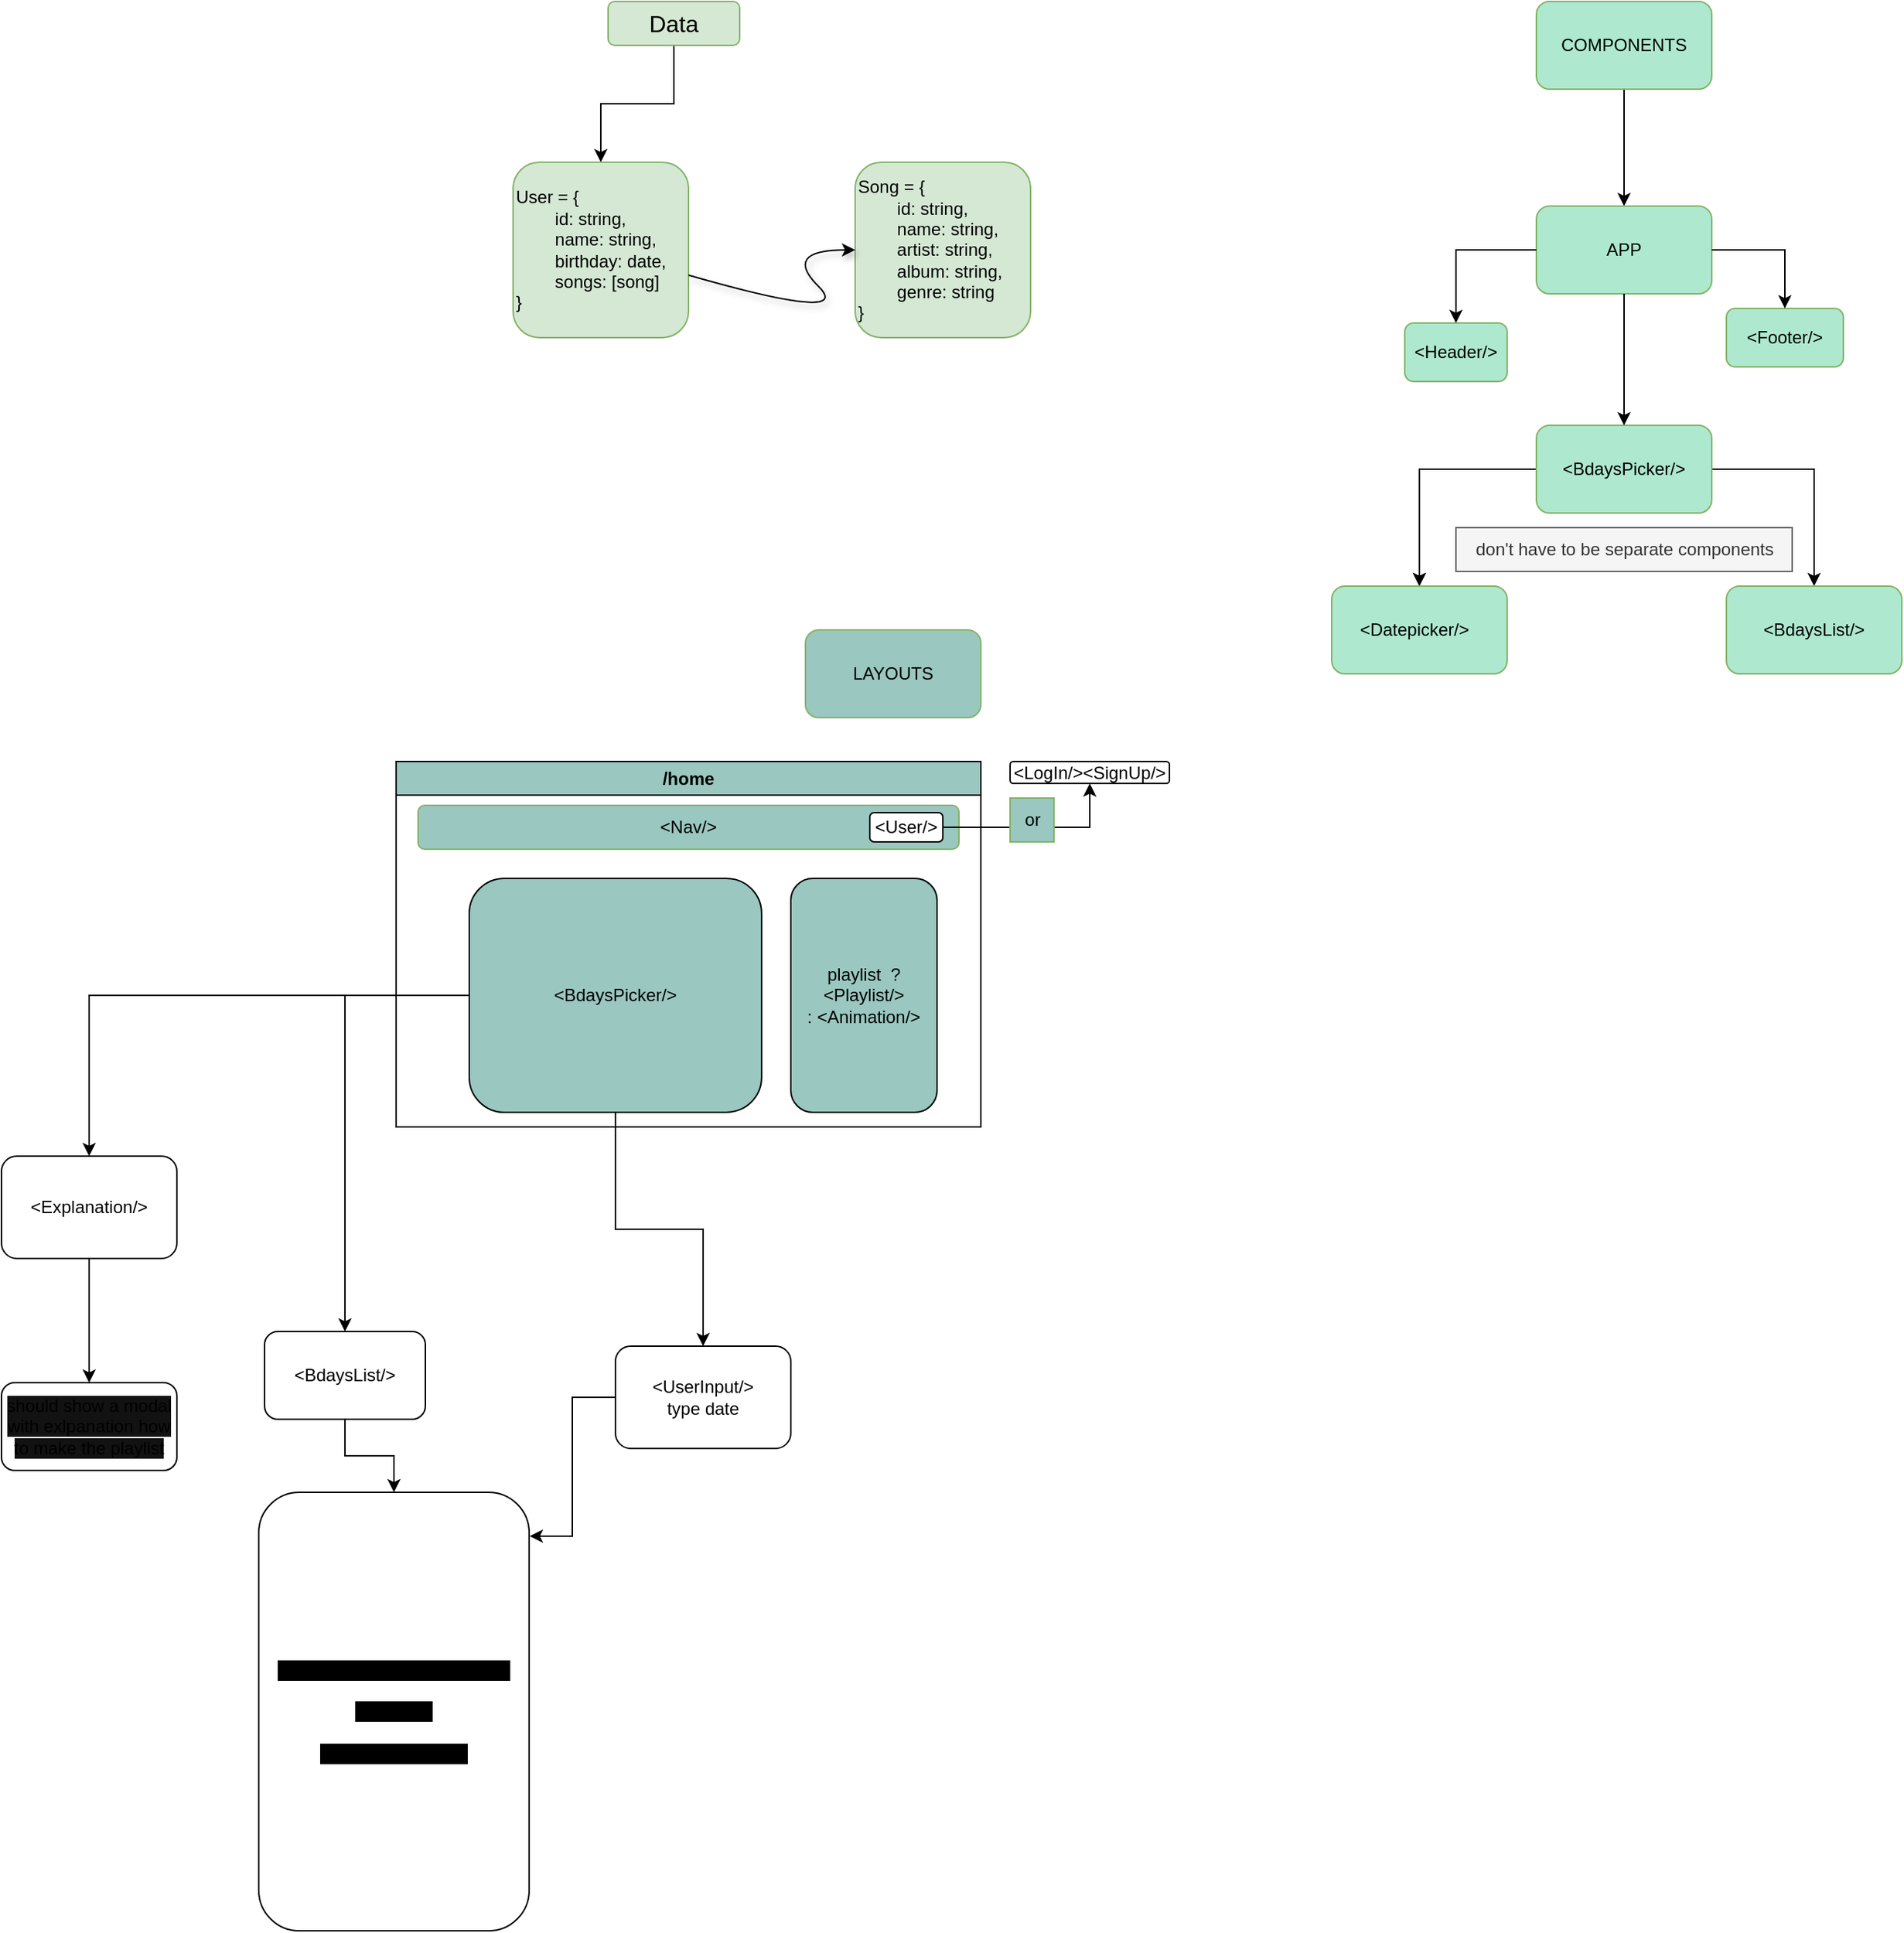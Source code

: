 <mxfile version="27.0.9">
  <diagram name="Page-1" id="_QXsAcfAYMFGrLzEVbrs">
    <mxGraphModel dx="1474" dy="587" grid="1" gridSize="10" guides="1" tooltips="1" connect="1" arrows="1" fold="1" page="1" pageScale="1" pageWidth="827" pageHeight="1169" math="0" shadow="0">
      <root>
        <mxCell id="0" />
        <mxCell id="1" parent="0" />
        <mxCell id="SZrXncdXwrirZbEpmNQi-11" value="" style="group" vertex="1" connectable="0" parent="1">
          <mxGeometry x="820" y="40" width="120" height="200" as="geometry" />
        </mxCell>
        <mxCell id="SZrXncdXwrirZbEpmNQi-10" value="" style="edgeStyle=orthogonalEdgeStyle;rounded=0;orthogonalLoop=1;jettySize=auto;html=1;" edge="1" parent="SZrXncdXwrirZbEpmNQi-11" source="SZrXncdXwrirZbEpmNQi-7" target="SZrXncdXwrirZbEpmNQi-9">
          <mxGeometry relative="1" as="geometry" />
        </mxCell>
        <mxCell id="SZrXncdXwrirZbEpmNQi-7" value="COMPONENTS" style="rounded=1;whiteSpace=wrap;html=1;fillColor=#AEE8CF;strokeColor=#82b366;" vertex="1" parent="SZrXncdXwrirZbEpmNQi-11">
          <mxGeometry width="120" height="60" as="geometry" />
        </mxCell>
        <mxCell id="SZrXncdXwrirZbEpmNQi-9" value="APP" style="rounded=1;whiteSpace=wrap;html=1;fillColor=#AEE8CF;strokeColor=#82b366;" vertex="1" parent="SZrXncdXwrirZbEpmNQi-11">
          <mxGeometry y="140" width="120" height="60" as="geometry" />
        </mxCell>
        <mxCell id="SZrXncdXwrirZbEpmNQi-12" value="" style="group" vertex="1" connectable="0" parent="1">
          <mxGeometry x="120" y="40" width="354" height="230" as="geometry" />
        </mxCell>
        <mxCell id="SZrXncdXwrirZbEpmNQi-3" value="" style="edgeStyle=orthogonalEdgeStyle;rounded=0;orthogonalLoop=1;jettySize=auto;html=1;" edge="1" parent="SZrXncdXwrirZbEpmNQi-12" source="SZrXncdXwrirZbEpmNQi-1" target="SZrXncdXwrirZbEpmNQi-2">
          <mxGeometry relative="1" as="geometry" />
        </mxCell>
        <mxCell id="SZrXncdXwrirZbEpmNQi-1" value="&lt;font style=&quot;font-size: 16px;&quot;&gt;Data&lt;/font&gt;" style="rounded=1;whiteSpace=wrap;html=1;fillColor=#d5e8d4;strokeColor=#82b366;" vertex="1" parent="SZrXncdXwrirZbEpmNQi-12">
          <mxGeometry x="65" width="90" height="30" as="geometry" />
        </mxCell>
        <mxCell id="SZrXncdXwrirZbEpmNQi-2" value="User = {&lt;div&gt;&lt;span style=&quot;white-space: pre;&quot;&gt;&#x9;&lt;/span&gt;id: string,&lt;/div&gt;&lt;div&gt;&lt;span style=&quot;white-space: pre;&quot;&gt;&#x9;&lt;/span&gt;name: string,&lt;/div&gt;&lt;div&gt;&lt;span style=&quot;white-space: pre;&quot;&gt;&#x9;&lt;/span&gt;birthday: date,&lt;/div&gt;&lt;div&gt;&lt;span style=&quot;white-space: pre;&quot;&gt;&#x9;&lt;/span&gt;songs: [song]&lt;/div&gt;&lt;div&gt;}&lt;/div&gt;" style="whiteSpace=wrap;html=1;fillColor=#d5e8d4;strokeColor=#82b366;rounded=1;align=left;" vertex="1" parent="SZrXncdXwrirZbEpmNQi-12">
          <mxGeometry y="110" width="120" height="120" as="geometry" />
        </mxCell>
        <mxCell id="SZrXncdXwrirZbEpmNQi-5" value="Song = {&lt;div&gt;&lt;span style=&quot;white-space: pre;&quot;&gt;&#x9;&lt;/span&gt;id: string,&lt;/div&gt;&lt;div&gt;&lt;span style=&quot;white-space: pre;&quot;&gt;&#x9;&lt;/span&gt;name: string,&lt;/div&gt;&lt;div&gt;&lt;span style=&quot;white-space: pre;&quot;&gt;&#x9;&lt;/span&gt;artist: string,&lt;/div&gt;&lt;div&gt;&lt;span style=&quot;white-space: pre;&quot;&gt;&#x9;&lt;/span&gt;album: string,&lt;/div&gt;&lt;div&gt;&lt;span style=&quot;white-space: pre;&quot;&gt;&#x9;&lt;/span&gt;genre: string&lt;/div&gt;&lt;div&gt;}&lt;/div&gt;" style="whiteSpace=wrap;html=1;fillColor=#d5e8d4;strokeColor=#82b366;rounded=1;align=left;" vertex="1" parent="SZrXncdXwrirZbEpmNQi-12">
          <mxGeometry x="234" y="110" width="120" height="120" as="geometry" />
        </mxCell>
        <mxCell id="SZrXncdXwrirZbEpmNQi-6" value="" style="curved=1;endArrow=classic;html=1;rounded=0;shadow=1;" edge="1" parent="SZrXncdXwrirZbEpmNQi-12" source="SZrXncdXwrirZbEpmNQi-2">
          <mxGeometry width="50" height="50" relative="1" as="geometry">
            <mxPoint x="170" y="210" as="sourcePoint" />
            <mxPoint x="234" y="170" as="targetPoint" />
            <Array as="points">
              <mxPoint x="234" y="220" />
              <mxPoint x="184" y="170" />
            </Array>
          </mxGeometry>
        </mxCell>
        <mxCell id="SZrXncdXwrirZbEpmNQi-13" value="LAYOUTS" style="rounded=1;whiteSpace=wrap;html=1;fillColor=#9AC7BF;strokeColor=#82b366;" vertex="1" parent="1">
          <mxGeometry x="320" y="470" width="120" height="60" as="geometry" />
        </mxCell>
        <mxCell id="SZrXncdXwrirZbEpmNQi-25" value="/home" style="swimlane;whiteSpace=wrap;html=1;fillColor=#9AC7BF;" vertex="1" parent="1">
          <mxGeometry x="40" y="560" width="400" height="250" as="geometry" />
        </mxCell>
        <mxCell id="SZrXncdXwrirZbEpmNQi-26" value="&amp;lt;Nav/&amp;gt;" style="rounded=1;whiteSpace=wrap;html=1;fillColor=#9AC7BF;strokeColor=#82b366;" vertex="1" parent="SZrXncdXwrirZbEpmNQi-25">
          <mxGeometry x="15" y="30" width="370" height="30" as="geometry" />
        </mxCell>
        <mxCell id="SZrXncdXwrirZbEpmNQi-27" value="&amp;lt;User/&amp;gt;" style="rounded=1;whiteSpace=wrap;html=1;" vertex="1" parent="SZrXncdXwrirZbEpmNQi-25">
          <mxGeometry x="324" y="35" width="50" height="20" as="geometry" />
        </mxCell>
        <mxCell id="SZrXncdXwrirZbEpmNQi-32" value="&amp;lt;BdaysPicker/&amp;gt;" style="rounded=1;whiteSpace=wrap;html=1;fillColor=#9AC7BF;" vertex="1" parent="SZrXncdXwrirZbEpmNQi-25">
          <mxGeometry x="50" y="80" width="200" height="160" as="geometry" />
        </mxCell>
        <mxCell id="SZrXncdXwrirZbEpmNQi-33" value="&lt;div&gt;&lt;div&gt;playlist&amp;nbsp; ?&amp;lt;Playlist/&amp;gt; :&amp;nbsp;&lt;span style=&quot;background-color: transparent; color: light-dark(rgb(0, 0, 0), rgb(255, 255, 255));&quot;&gt;&amp;lt;Animation/&amp;gt;&lt;/span&gt;&lt;/div&gt;&lt;/div&gt;" style="rounded=1;whiteSpace=wrap;html=1;fillColor=#9AC7BF;" vertex="1" parent="SZrXncdXwrirZbEpmNQi-25">
          <mxGeometry x="270" y="80" width="100" height="160" as="geometry" />
        </mxCell>
        <mxCell id="SZrXncdXwrirZbEpmNQi-29" value="&amp;lt;LogIn/&amp;gt;&amp;lt;SignUp/&amp;gt;" style="whiteSpace=wrap;html=1;rounded=1;" vertex="1" parent="1">
          <mxGeometry x="460" y="560" width="109" height="15" as="geometry" />
        </mxCell>
        <mxCell id="SZrXncdXwrirZbEpmNQi-30" value="" style="edgeStyle=orthogonalEdgeStyle;rounded=0;orthogonalLoop=1;jettySize=auto;html=1;" edge="1" parent="1" source="SZrXncdXwrirZbEpmNQi-27" target="SZrXncdXwrirZbEpmNQi-29">
          <mxGeometry relative="1" as="geometry" />
        </mxCell>
        <mxCell id="SZrXncdXwrirZbEpmNQi-31" value="or" style="text;html=1;align=center;verticalAlign=middle;resizable=0;points=[];autosize=1;strokeColor=#82b366;fillColor=#9AC7BF;" vertex="1" parent="1">
          <mxGeometry x="460" y="585" width="30" height="30" as="geometry" />
        </mxCell>
        <mxCell id="SZrXncdXwrirZbEpmNQi-41" value="" style="edgeStyle=orthogonalEdgeStyle;rounded=0;orthogonalLoop=1;jettySize=auto;html=1;" edge="1" parent="1" source="SZrXncdXwrirZbEpmNQi-34" target="SZrXncdXwrirZbEpmNQi-40">
          <mxGeometry relative="1" as="geometry" />
        </mxCell>
        <mxCell id="SZrXncdXwrirZbEpmNQi-34" value="&lt;span style=&quot;background-color: light-dark(#ffffff, var(--ge-dark-color, #121212));&quot;&gt;&amp;lt;Explanation/&amp;gt;&lt;/span&gt;" style="rounded=1;whiteSpace=wrap;html=1;fillColor=#FFFFFF;" vertex="1" parent="1">
          <mxGeometry x="-230" y="830" width="120" height="70" as="geometry" />
        </mxCell>
        <mxCell id="SZrXncdXwrirZbEpmNQi-35" value="" style="edgeStyle=orthogonalEdgeStyle;rounded=0;orthogonalLoop=1;jettySize=auto;html=1;" edge="1" parent="1" source="SZrXncdXwrirZbEpmNQi-32" target="SZrXncdXwrirZbEpmNQi-34">
          <mxGeometry relative="1" as="geometry" />
        </mxCell>
        <mxCell id="SZrXncdXwrirZbEpmNQi-36" value="&lt;span style=&quot;background-color: light-dark(#ffffff, var(--ge-dark-color, #121212));&quot;&gt;&amp;lt;UserInput/&amp;gt;&lt;/span&gt;&lt;div&gt;&lt;span style=&quot;background-color: light-dark(#ffffff, var(--ge-dark-color, #121212));&quot;&gt;type date&lt;/span&gt;&lt;/div&gt;" style="rounded=1;whiteSpace=wrap;html=1;fillColor=#FFFFFF;" vertex="1" parent="1">
          <mxGeometry x="190" y="960" width="120" height="70" as="geometry" />
        </mxCell>
        <mxCell id="SZrXncdXwrirZbEpmNQi-37" style="edgeStyle=orthogonalEdgeStyle;rounded=0;orthogonalLoop=1;jettySize=auto;html=1;" edge="1" parent="1" source="SZrXncdXwrirZbEpmNQi-32" target="SZrXncdXwrirZbEpmNQi-36">
          <mxGeometry relative="1" as="geometry" />
        </mxCell>
        <mxCell id="SZrXncdXwrirZbEpmNQi-44" value="" style="edgeStyle=orthogonalEdgeStyle;rounded=0;orthogonalLoop=1;jettySize=auto;html=1;" edge="1" parent="1" source="SZrXncdXwrirZbEpmNQi-38" target="SZrXncdXwrirZbEpmNQi-43">
          <mxGeometry relative="1" as="geometry" />
        </mxCell>
        <mxCell id="SZrXncdXwrirZbEpmNQi-38" value="&lt;span style=&quot;background-color: light-dark(#ffffff, var(--ge-dark-color, #121212));&quot;&gt;&amp;lt;BdaysList/&amp;gt;&lt;/span&gt;" style="rounded=1;whiteSpace=wrap;html=1;fillColor=#FFFFFF;" vertex="1" parent="1">
          <mxGeometry x="-50" y="950" width="110" height="60" as="geometry" />
        </mxCell>
        <mxCell id="SZrXncdXwrirZbEpmNQi-39" value="" style="edgeStyle=orthogonalEdgeStyle;rounded=0;orthogonalLoop=1;jettySize=auto;html=1;" edge="1" parent="1" source="SZrXncdXwrirZbEpmNQi-32" target="SZrXncdXwrirZbEpmNQi-38">
          <mxGeometry relative="1" as="geometry" />
        </mxCell>
        <mxCell id="SZrXncdXwrirZbEpmNQi-40" value="&lt;span style=&quot;background-color: rgb(18, 18, 18);&quot;&gt;should show a modal with exlpanation how to make the playlist&lt;/span&gt;" style="whiteSpace=wrap;html=1;fillColor=#FFFFFF;rounded=1;" vertex="1" parent="1">
          <mxGeometry x="-230" y="985" width="120" height="60" as="geometry" />
        </mxCell>
        <mxCell id="SZrXncdXwrirZbEpmNQi-43" value="&lt;span style=&quot;background-color: rgb(0, 0, 0);&quot;&gt;user ? username : input name&lt;/span&gt;&lt;div&gt;&lt;br&gt;&lt;/div&gt;&lt;div&gt;&lt;span style=&quot;background-color: rgb(0, 0, 0);&quot;&gt;date input&lt;/span&gt;&lt;/div&gt;&lt;div&gt;&lt;span style=&quot;background-color: rgb(0, 0, 0);&quot;&gt;&lt;br&gt;&lt;/span&gt;&lt;/div&gt;&lt;div&gt;&lt;span style=&quot;background-color: rgb(0, 0, 0);&quot;&gt;list of up to 5 dates&lt;/span&gt;&lt;/div&gt;" style="whiteSpace=wrap;html=1;fillColor=#FFFFFF;rounded=1;" vertex="1" parent="1">
          <mxGeometry x="-54" y="1060" width="185" height="300" as="geometry" />
        </mxCell>
        <mxCell id="SZrXncdXwrirZbEpmNQi-45" style="edgeStyle=orthogonalEdgeStyle;rounded=0;orthogonalLoop=1;jettySize=auto;html=1;entryX=1.002;entryY=0.1;entryDx=0;entryDy=0;entryPerimeter=0;" edge="1" parent="1" source="SZrXncdXwrirZbEpmNQi-36" target="SZrXncdXwrirZbEpmNQi-43">
          <mxGeometry relative="1" as="geometry" />
        </mxCell>
        <mxCell id="SZrXncdXwrirZbEpmNQi-46" value="&amp;lt;Header/&amp;gt;" style="rounded=1;whiteSpace=wrap;html=1;fillColor=#AEE8CF;strokeColor=#82b366;" vertex="1" parent="1">
          <mxGeometry x="730" y="260" width="70" height="40" as="geometry" />
        </mxCell>
        <mxCell id="SZrXncdXwrirZbEpmNQi-47" value="" style="edgeStyle=orthogonalEdgeStyle;rounded=0;orthogonalLoop=1;jettySize=auto;html=1;" edge="1" parent="1" source="SZrXncdXwrirZbEpmNQi-9" target="SZrXncdXwrirZbEpmNQi-46">
          <mxGeometry relative="1" as="geometry" />
        </mxCell>
        <mxCell id="SZrXncdXwrirZbEpmNQi-53" value="" style="edgeStyle=orthogonalEdgeStyle;rounded=0;orthogonalLoop=1;jettySize=auto;html=1;" edge="1" parent="1" source="SZrXncdXwrirZbEpmNQi-48" target="SZrXncdXwrirZbEpmNQi-52">
          <mxGeometry relative="1" as="geometry" />
        </mxCell>
        <mxCell id="SZrXncdXwrirZbEpmNQi-54" value="" style="edgeStyle=orthogonalEdgeStyle;rounded=0;orthogonalLoop=1;jettySize=auto;html=1;" edge="1" parent="1" source="SZrXncdXwrirZbEpmNQi-48" target="SZrXncdXwrirZbEpmNQi-52">
          <mxGeometry relative="1" as="geometry" />
        </mxCell>
        <mxCell id="SZrXncdXwrirZbEpmNQi-56" value="" style="edgeStyle=orthogonalEdgeStyle;rounded=0;orthogonalLoop=1;jettySize=auto;html=1;" edge="1" parent="1" source="SZrXncdXwrirZbEpmNQi-48" target="SZrXncdXwrirZbEpmNQi-55">
          <mxGeometry relative="1" as="geometry" />
        </mxCell>
        <mxCell id="SZrXncdXwrirZbEpmNQi-48" value="&amp;lt;BdaysPicker/&amp;gt;" style="rounded=1;whiteSpace=wrap;html=1;fillColor=#AEE8CF;strokeColor=#82b366;" vertex="1" parent="1">
          <mxGeometry x="820" y="330" width="120" height="60" as="geometry" />
        </mxCell>
        <mxCell id="SZrXncdXwrirZbEpmNQi-49" value="" style="edgeStyle=orthogonalEdgeStyle;rounded=0;orthogonalLoop=1;jettySize=auto;html=1;" edge="1" parent="1" source="SZrXncdXwrirZbEpmNQi-9" target="SZrXncdXwrirZbEpmNQi-48">
          <mxGeometry relative="1" as="geometry" />
        </mxCell>
        <mxCell id="SZrXncdXwrirZbEpmNQi-50" value="&amp;lt;Footer/&amp;gt;" style="rounded=1;whiteSpace=wrap;html=1;fillColor=#AEE8CF;strokeColor=#82b366;" vertex="1" parent="1">
          <mxGeometry x="950" y="250" width="80" height="40" as="geometry" />
        </mxCell>
        <mxCell id="SZrXncdXwrirZbEpmNQi-51" value="" style="edgeStyle=orthogonalEdgeStyle;rounded=0;orthogonalLoop=1;jettySize=auto;html=1;" edge="1" parent="1" source="SZrXncdXwrirZbEpmNQi-9" target="SZrXncdXwrirZbEpmNQi-50">
          <mxGeometry relative="1" as="geometry" />
        </mxCell>
        <mxCell id="SZrXncdXwrirZbEpmNQi-52" value="&amp;lt;Datepicker/&amp;gt;&amp;nbsp;&amp;nbsp;" style="rounded=1;whiteSpace=wrap;html=1;fillColor=#AEE8CF;strokeColor=#82b366;" vertex="1" parent="1">
          <mxGeometry x="680" y="440" width="120" height="60" as="geometry" />
        </mxCell>
        <mxCell id="SZrXncdXwrirZbEpmNQi-55" value="&amp;lt;BdaysList/&amp;gt;" style="rounded=1;whiteSpace=wrap;html=1;fillColor=#AEE8CF;strokeColor=#82b366;" vertex="1" parent="1">
          <mxGeometry x="950" y="440" width="120" height="60" as="geometry" />
        </mxCell>
        <mxCell id="SZrXncdXwrirZbEpmNQi-57" value="don&#39;t have to be separate components" style="text;html=1;align=center;verticalAlign=middle;resizable=0;points=[];autosize=1;strokeColor=#666666;fillColor=#f5f5f5;fontColor=#333333;" vertex="1" parent="1">
          <mxGeometry x="765" y="400" width="230" height="30" as="geometry" />
        </mxCell>
      </root>
    </mxGraphModel>
  </diagram>
</mxfile>
